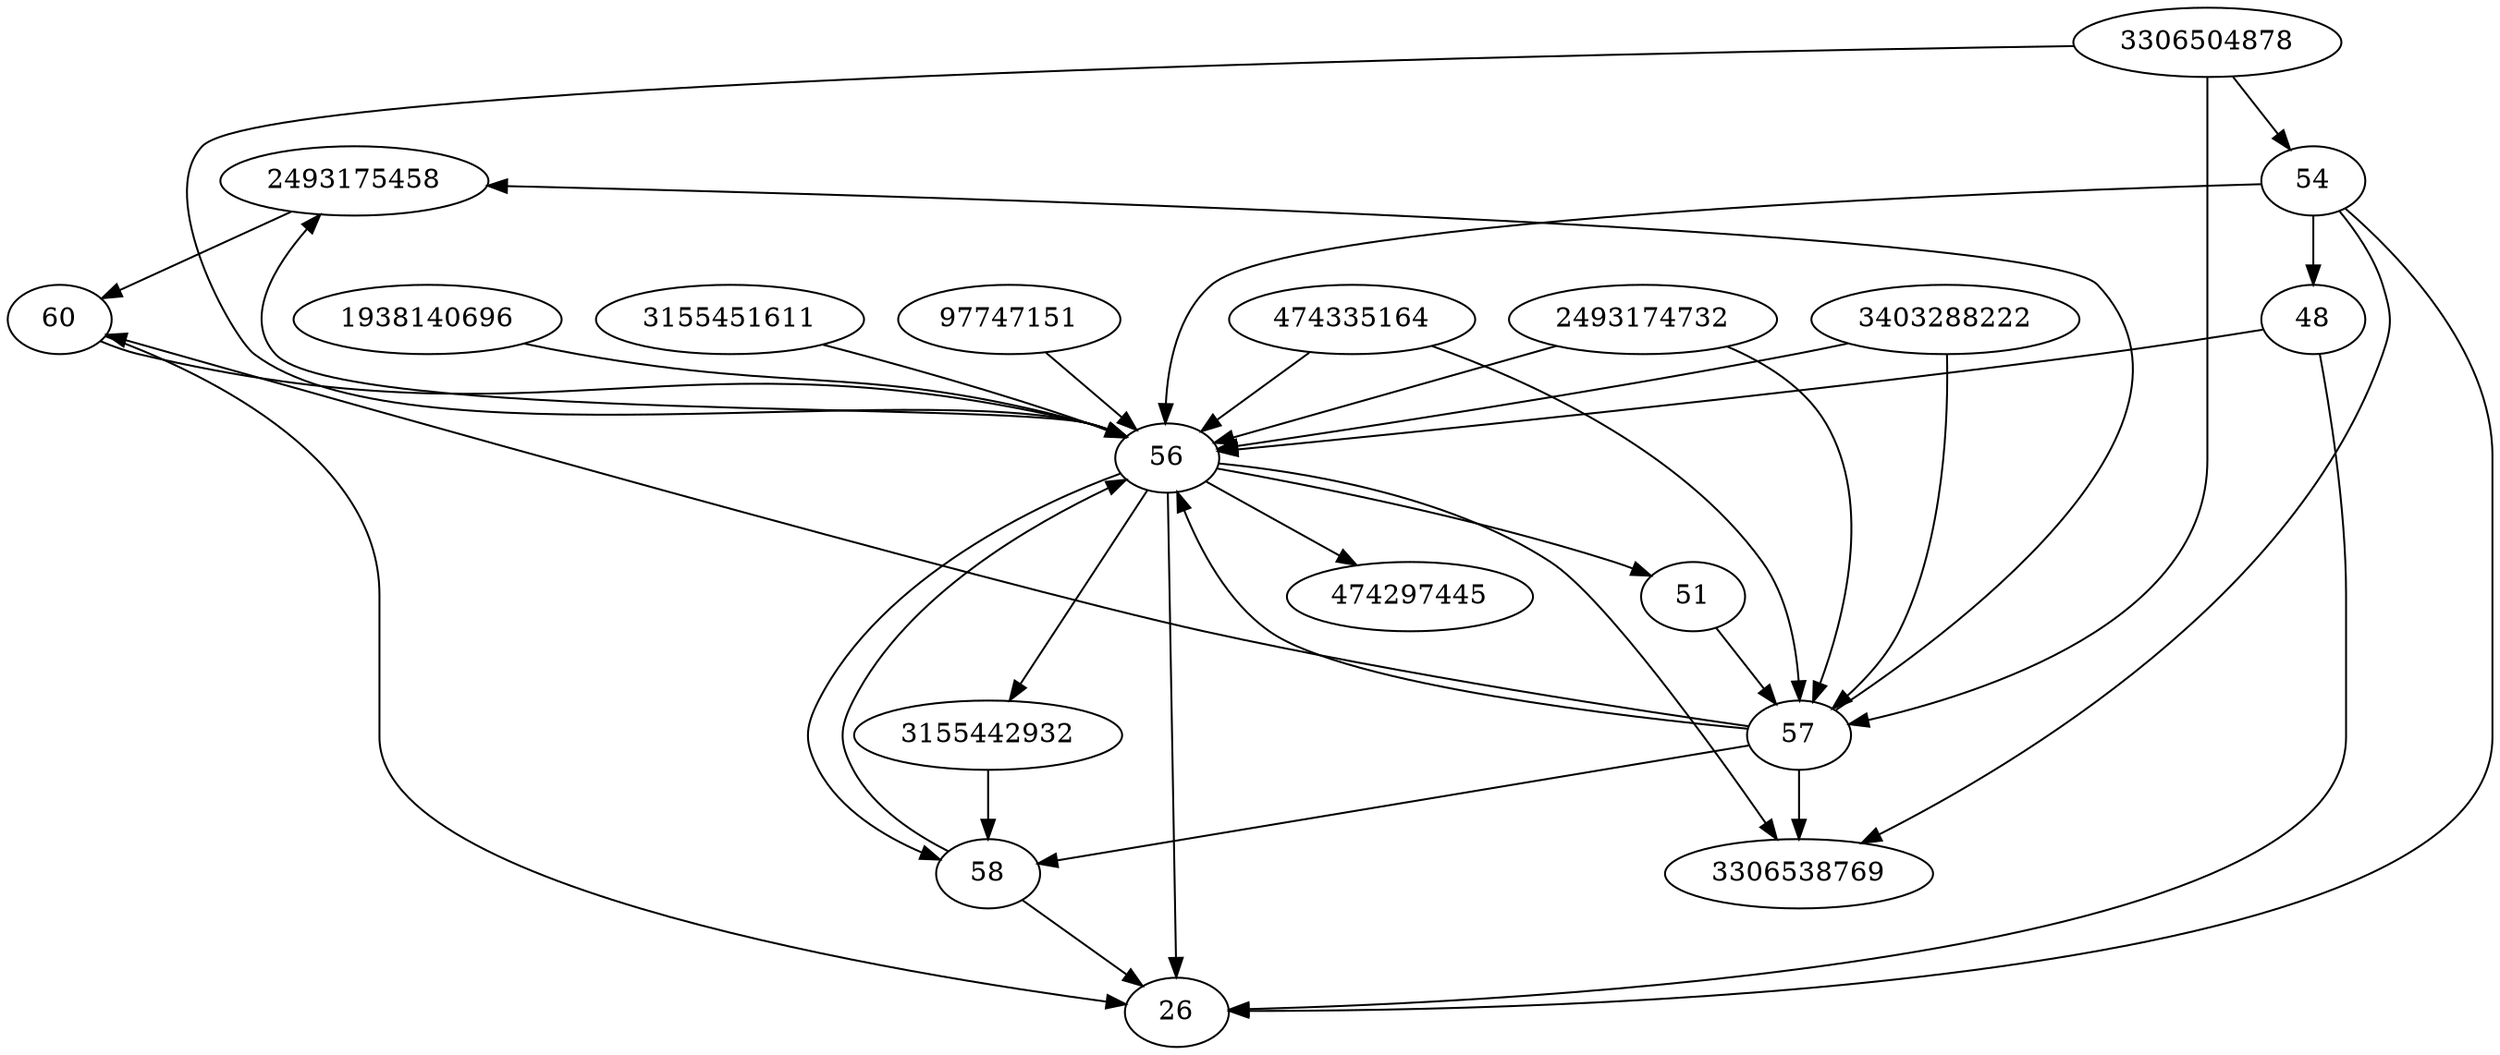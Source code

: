 strict digraph  {
2493175458;
56;
58;
474297445;
474335164;
2493174732;
3306504878;
97747151;
48;
3306538769;
51;
3155442932;
54;
1938140696;
57;
26;
3155451611;
60;
3403288222;
2493175458 -> 60;
56 -> 2493175458;
56 -> 58;
56 -> 3306538769;
56 -> 51;
56 -> 474297445;
56 -> 26;
56 -> 3155442932;
58 -> 56;
58 -> 26;
474335164 -> 56;
474335164 -> 57;
2493174732 -> 56;
2493174732 -> 57;
3306504878 -> 54;
3306504878 -> 56;
3306504878 -> 57;
97747151 -> 56;
48 -> 56;
48 -> 26;
51 -> 57;
3155442932 -> 58;
54 -> 48;
54 -> 3306538769;
54 -> 56;
54 -> 26;
1938140696 -> 56;
57 -> 56;
57 -> 2493175458;
57 -> 58;
57 -> 3306538769;
57 -> 60;
3155451611 -> 56;
60 -> 26;
60 -> 56;
3403288222 -> 56;
3403288222 -> 57;
}
